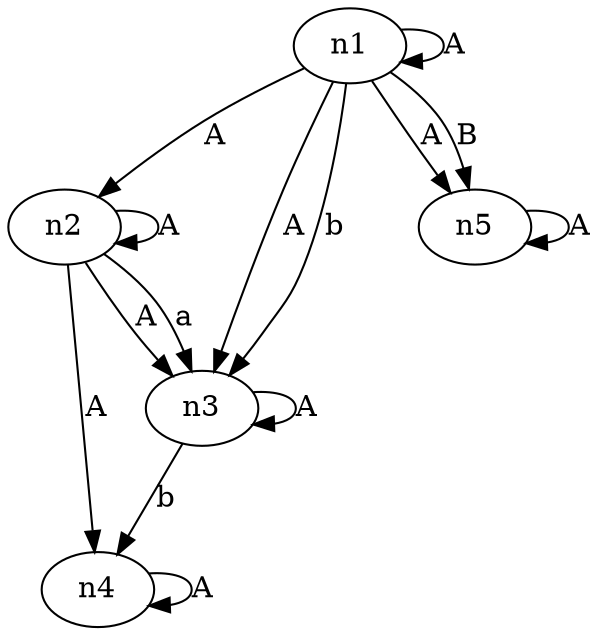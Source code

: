 digraph CFG{
	n1;
	n2;
	n3;
	n4;
	n5;
	n1->n2[label="A"]
	n1->n1[label="A"]
	n2->n2[label="A"]
	n3->n3[label="A"]
	n4->n4[label="A"]
	n5->n5[label="A"]
	n2->n3[label="A"]
	n1->n5[label="A"]
	n2->n4[label="A"]
	n1->n3[label="A"]
	n2->n3[label="a"]
	n1->n3[label="b"]
	n3->n4[label="b"]
	n1->n5[label="B"]
}